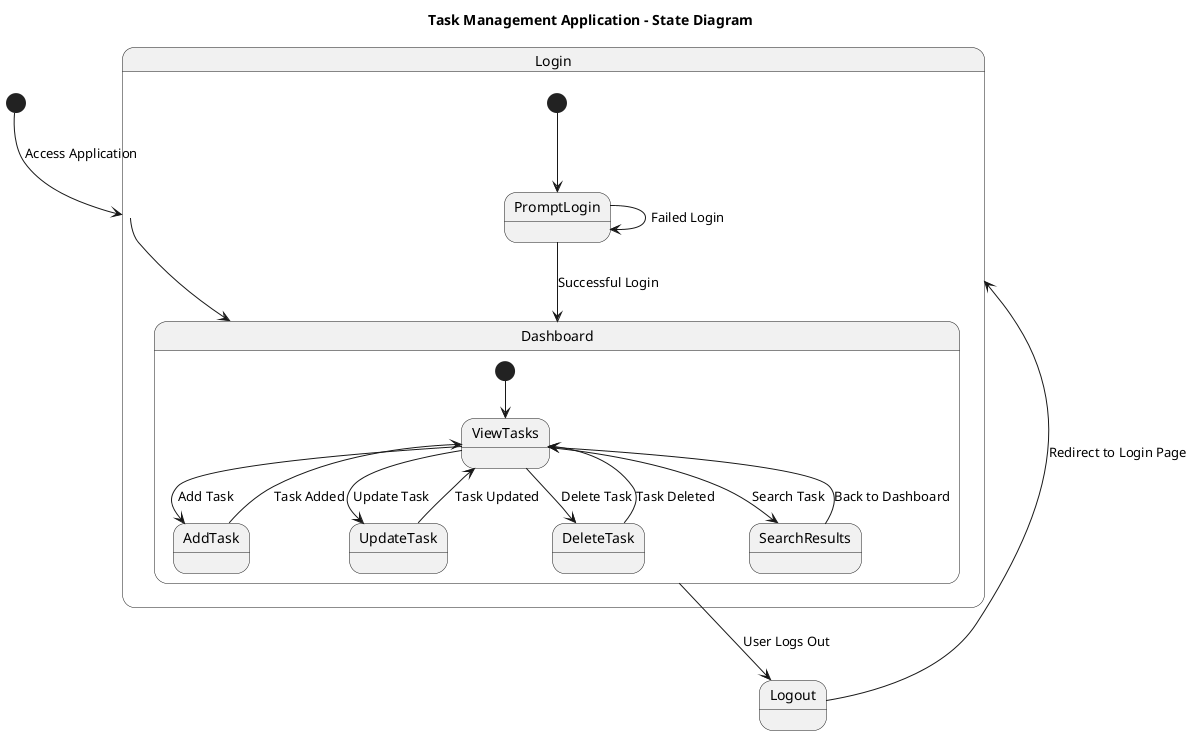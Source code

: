 @startuml
title Task Management Application - State Diagram

[*] --> Login : Access Application

state Login {
    [*] --> PromptLogin
    PromptLogin --> Dashboard : Successful Login
    PromptLogin --> PromptLogin : Failed Login
}

state Dashboard {
    [*] --> ViewTasks
    ViewTasks --> AddTask : Add Task
    AddTask --> ViewTasks : Task Added

    ViewTasks --> UpdateTask : Update Task
    UpdateTask --> ViewTasks : Task Updated

    ViewTasks --> DeleteTask : Delete Task
    DeleteTask --> ViewTasks : Task Deleted

    ViewTasks --> SearchResults : Search Task
    SearchResults --> ViewTasks : Back to Dashboard
}

Login --> Dashboard
Dashboard --> Logout : User Logs Out
Logout --> Login : Redirect to Login Page

@enduml